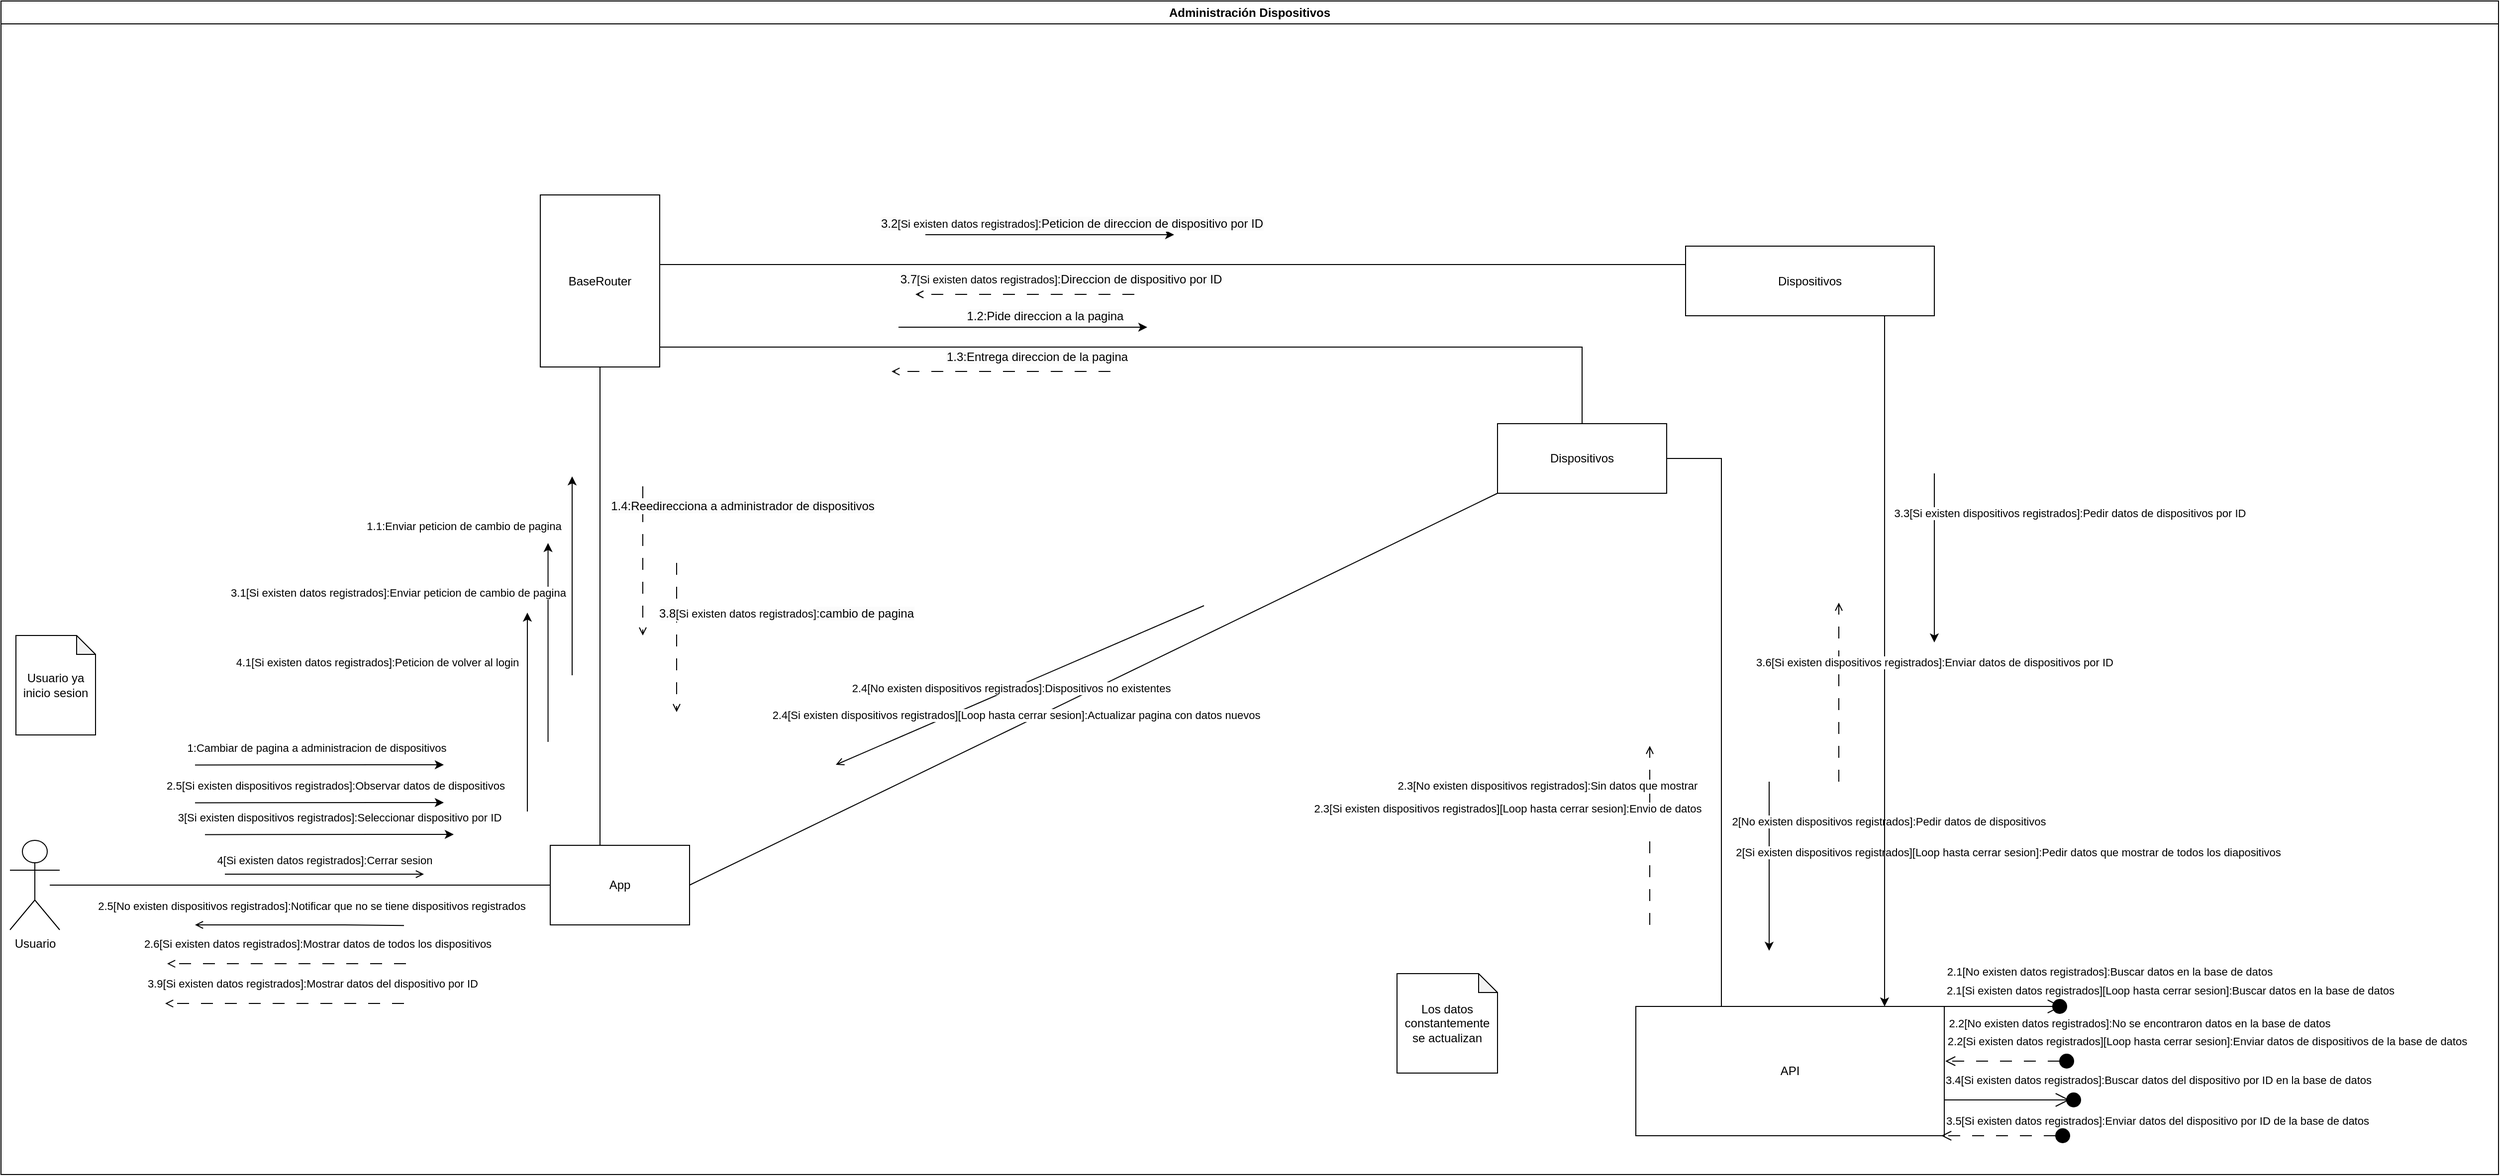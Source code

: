 <mxfile version="24.7.17">
  <diagram name="Página-1" id="HpcF04neRlfk61U_BmMo">
    <mxGraphModel dx="1100" dy="635" grid="1" gridSize="10" guides="1" tooltips="1" connect="1" arrows="1" fold="1" page="1" pageScale="1" pageWidth="827" pageHeight="1169" math="0" shadow="0">
      <root>
        <mxCell id="0" />
        <mxCell id="1" parent="0" />
        <mxCell id="HlTpHQT_LpQZvoVh_AyP-177" value="Administración Dispositivos" style="swimlane;whiteSpace=wrap;html=1;" vertex="1" parent="1">
          <mxGeometry x="80" y="40" width="2510" height="1180" as="geometry" />
        </mxCell>
        <mxCell id="HlTpHQT_LpQZvoVh_AyP-178" style="edgeStyle=orthogonalEdgeStyle;rounded=0;orthogonalLoop=1;jettySize=auto;html=1;entryX=0;entryY=0.5;entryDx=0;entryDy=0;endArrow=none;endFill=0;" edge="1" parent="HlTpHQT_LpQZvoVh_AyP-177" target="HlTpHQT_LpQZvoVh_AyP-183">
          <mxGeometry relative="1" as="geometry">
            <Array as="points">
              <mxPoint x="183" y="889" />
              <mxPoint x="183" y="889" />
            </Array>
            <mxPoint x="49" y="889" as="sourcePoint" />
          </mxGeometry>
        </mxCell>
        <mxCell id="HlTpHQT_LpQZvoVh_AyP-179" value="Usuario" style="shape=umlActor;verticalLabelPosition=bottom;verticalAlign=top;html=1;outlineConnect=0;" vertex="1" parent="HlTpHQT_LpQZvoVh_AyP-177">
          <mxGeometry x="9" y="844" width="50" height="90" as="geometry" />
        </mxCell>
        <mxCell id="HlTpHQT_LpQZvoVh_AyP-180" style="edgeStyle=orthogonalEdgeStyle;rounded=0;orthogonalLoop=1;jettySize=auto;html=1;endArrow=none;endFill=0;" edge="1" parent="HlTpHQT_LpQZvoVh_AyP-177" source="HlTpHQT_LpQZvoVh_AyP-181" target="HlTpHQT_LpQZvoVh_AyP-186">
          <mxGeometry relative="1" as="geometry">
            <Array as="points">
              <mxPoint x="932" y="348" />
              <mxPoint x="932" y="348" />
            </Array>
          </mxGeometry>
        </mxCell>
        <mxCell id="HlTpHQT_LpQZvoVh_AyP-181" value="BaseRouter" style="rounded=0;whiteSpace=wrap;html=1;" vertex="1" parent="HlTpHQT_LpQZvoVh_AyP-177">
          <mxGeometry x="542" y="195" width="120" height="173" as="geometry" />
        </mxCell>
        <mxCell id="HlTpHQT_LpQZvoVh_AyP-182" style="edgeStyle=orthogonalEdgeStyle;rounded=0;orthogonalLoop=1;jettySize=auto;html=1;endArrow=none;endFill=0;" edge="1" parent="HlTpHQT_LpQZvoVh_AyP-177" source="HlTpHQT_LpQZvoVh_AyP-183" target="HlTpHQT_LpQZvoVh_AyP-181">
          <mxGeometry relative="1" as="geometry">
            <Array as="points">
              <mxPoint x="602" y="558" />
              <mxPoint x="602" y="558" />
            </Array>
          </mxGeometry>
        </mxCell>
        <mxCell id="HlTpHQT_LpQZvoVh_AyP-183" value="App" style="rounded=0;whiteSpace=wrap;html=1;" vertex="1" parent="HlTpHQT_LpQZvoVh_AyP-177">
          <mxGeometry x="552" y="849" width="140" height="80" as="geometry" />
        </mxCell>
        <mxCell id="HlTpHQT_LpQZvoVh_AyP-184" value="API" style="rounded=0;whiteSpace=wrap;html=1;" vertex="1" parent="HlTpHQT_LpQZvoVh_AyP-177">
          <mxGeometry x="1643" y="1011" width="310" height="130" as="geometry" />
        </mxCell>
        <mxCell id="HlTpHQT_LpQZvoVh_AyP-185" style="edgeStyle=orthogonalEdgeStyle;rounded=0;orthogonalLoop=1;jettySize=auto;html=1;endArrow=none;endFill=0;" edge="1" parent="HlTpHQT_LpQZvoVh_AyP-177" source="HlTpHQT_LpQZvoVh_AyP-186" target="HlTpHQT_LpQZvoVh_AyP-184">
          <mxGeometry relative="1" as="geometry">
            <Array as="points">
              <mxPoint x="1729" y="878" />
              <mxPoint x="1729" y="878" />
            </Array>
            <mxPoint x="1699" y="748" as="targetPoint" />
          </mxGeometry>
        </mxCell>
        <mxCell id="HlTpHQT_LpQZvoVh_AyP-186" value="Dispositivos" style="rounded=0;whiteSpace=wrap;html=1;" vertex="1" parent="HlTpHQT_LpQZvoVh_AyP-177">
          <mxGeometry x="1504" y="425" width="170" height="70" as="geometry" />
        </mxCell>
        <mxCell id="HlTpHQT_LpQZvoVh_AyP-187" value="" style="endArrow=open;html=1;rounded=0;endFill=0;" edge="1" parent="HlTpHQT_LpQZvoVh_AyP-177">
          <mxGeometry width="50" height="50" relative="1" as="geometry">
            <mxPoint x="405" y="929.59" as="sourcePoint" />
            <mxPoint x="195" y="929" as="targetPoint" />
            <Array as="points">
              <mxPoint x="345" y="929" />
            </Array>
          </mxGeometry>
        </mxCell>
        <mxCell id="HlTpHQT_LpQZvoVh_AyP-188" value="2.5[No existen dispositivos registrados]:Notificar que no se tiene dispositivos registrados" style="edgeLabel;html=1;align=center;verticalAlign=middle;resizable=0;points=[];" vertex="1" connectable="0" parent="HlTpHQT_LpQZvoVh_AyP-187">
          <mxGeometry x="-0.107" y="-2" relative="1" as="geometry">
            <mxPoint x="1" y="-17" as="offset" />
          </mxGeometry>
        </mxCell>
        <mxCell id="HlTpHQT_LpQZvoVh_AyP-189" value="" style="endArrow=classic;html=1;rounded=0;endFill=1;" edge="1" parent="HlTpHQT_LpQZvoVh_AyP-177">
          <mxGeometry width="50" height="50" relative="1" as="geometry">
            <mxPoint x="195" y="806.2" as="sourcePoint" />
            <mxPoint x="445" y="806" as="targetPoint" />
          </mxGeometry>
        </mxCell>
        <mxCell id="HlTpHQT_LpQZvoVh_AyP-190" value="&lt;div&gt;2.5[Si existen dispositivos registrados]:Observar datos de dispositivos&lt;br&gt;&lt;/div&gt;" style="edgeLabel;html=1;align=center;verticalAlign=middle;resizable=0;points=[];" vertex="1" connectable="0" parent="HlTpHQT_LpQZvoVh_AyP-189">
          <mxGeometry x="-0.083" y="-3" relative="1" as="geometry">
            <mxPoint x="26" y="-20" as="offset" />
          </mxGeometry>
        </mxCell>
        <mxCell id="HlTpHQT_LpQZvoVh_AyP-191" value="" style="endArrow=classic;html=1;rounded=0;" edge="1" parent="HlTpHQT_LpQZvoVh_AyP-177">
          <mxGeometry width="50" height="50" relative="1" as="geometry">
            <mxPoint x="574" y="678" as="sourcePoint" />
            <mxPoint x="574" y="478" as="targetPoint" />
          </mxGeometry>
        </mxCell>
        <mxCell id="HlTpHQT_LpQZvoVh_AyP-192" value="&lt;div&gt;1.1:Enviar peticion de cambio de pagina&lt;/div&gt;" style="edgeLabel;html=1;align=center;verticalAlign=middle;resizable=0;points=[];" vertex="1" connectable="0" parent="HlTpHQT_LpQZvoVh_AyP-191">
          <mxGeometry x="0.001" y="2" relative="1" as="geometry">
            <mxPoint x="-107" y="-50" as="offset" />
          </mxGeometry>
        </mxCell>
        <mxCell id="HlTpHQT_LpQZvoVh_AyP-193" value="" style="endArrow=classic;html=1;rounded=0;" edge="1" parent="HlTpHQT_LpQZvoVh_AyP-177">
          <mxGeometry width="50" height="50" relative="1" as="geometry">
            <mxPoint x="902" y="328" as="sourcePoint" />
            <mxPoint x="1152" y="328" as="targetPoint" />
          </mxGeometry>
        </mxCell>
        <mxCell id="HlTpHQT_LpQZvoVh_AyP-194" value="&lt;span style=&quot;font-size: 12px; background-color: rgb(251, 251, 251);&quot;&gt;1.2:Pide direccion a la pagina&lt;/span&gt;" style="edgeLabel;html=1;align=center;verticalAlign=middle;resizable=0;points=[];" vertex="1" connectable="0" parent="HlTpHQT_LpQZvoVh_AyP-193">
          <mxGeometry x="0.563" y="-2" relative="1" as="geometry">
            <mxPoint x="-49" y="-13" as="offset" />
          </mxGeometry>
        </mxCell>
        <mxCell id="HlTpHQT_LpQZvoVh_AyP-195" value="" style="endArrow=classic;html=1;rounded=0;" edge="1" parent="HlTpHQT_LpQZvoVh_AyP-177">
          <mxGeometry width="50" height="50" relative="1" as="geometry">
            <mxPoint x="1777" y="785" as="sourcePoint" />
            <mxPoint x="1777" y="955" as="targetPoint" />
            <Array as="points" />
          </mxGeometry>
        </mxCell>
        <mxCell id="HlTpHQT_LpQZvoVh_AyP-196" value="2[No existen dispositivos registrados]:Pedir datos de dispositivos" style="edgeLabel;html=1;align=center;verticalAlign=middle;resizable=0;points=[];" vertex="1" connectable="0" parent="HlTpHQT_LpQZvoVh_AyP-195">
          <mxGeometry x="0.174" y="2" relative="1" as="geometry">
            <mxPoint x="118" y="-60" as="offset" />
          </mxGeometry>
        </mxCell>
        <mxCell id="HlTpHQT_LpQZvoVh_AyP-197" value="2[Si existen dispositivos registrados][Loop hasta cerrar sesion]:Pedir datos que mostrar de todos los diapositivos" style="edgeLabel;html=1;align=center;verticalAlign=middle;resizable=0;points=[];" vertex="1" connectable="0" parent="HlTpHQT_LpQZvoVh_AyP-195">
          <mxGeometry x="0.051" y="3" relative="1" as="geometry">
            <mxPoint x="237" y="-19" as="offset" />
          </mxGeometry>
        </mxCell>
        <mxCell id="HlTpHQT_LpQZvoVh_AyP-198" value="" style="endArrow=open;html=1;rounded=0;endFill=0;dashed=1;dashPattern=12 12;" edge="1" parent="HlTpHQT_LpQZvoVh_AyP-177">
          <mxGeometry width="50" height="50" relative="1" as="geometry">
            <mxPoint x="1657" y="929" as="sourcePoint" />
            <mxPoint x="1657" y="749" as="targetPoint" />
          </mxGeometry>
        </mxCell>
        <mxCell id="HlTpHQT_LpQZvoVh_AyP-199" value="2.3[No existen dispositivos registrados]:Sin datos que mostrar" style="edgeLabel;html=1;align=center;verticalAlign=middle;resizable=0;points=[];" vertex="1" connectable="0" parent="HlTpHQT_LpQZvoVh_AyP-198">
          <mxGeometry x="0.335" relative="1" as="geometry">
            <mxPoint x="-103" y="-20" as="offset" />
          </mxGeometry>
        </mxCell>
        <mxCell id="HlTpHQT_LpQZvoVh_AyP-200" value="&lt;div&gt;2.3[Si existen dispositivos registrados][Loop hasta cerrar sesion]:Envio de datos&lt;br&gt;&lt;/div&gt;&lt;div&gt;&lt;br&gt;&lt;/div&gt;" style="edgeLabel;html=1;align=center;verticalAlign=middle;resizable=0;points=[];" vertex="1" connectable="0" parent="HlTpHQT_LpQZvoVh_AyP-198">
          <mxGeometry x="-0.407" y="3" relative="1" as="geometry">
            <mxPoint x="-140" y="-57" as="offset" />
          </mxGeometry>
        </mxCell>
        <mxCell id="HlTpHQT_LpQZvoVh_AyP-201" value="" style="endArrow=open;html=1;rounded=0;endFill=0;dashed=1;dashPattern=12 12;" edge="1" parent="HlTpHQT_LpQZvoVh_AyP-177">
          <mxGeometry width="50" height="50" relative="1" as="geometry">
            <mxPoint x="1115" y="372.52" as="sourcePoint" />
            <mxPoint x="895" y="372.52" as="targetPoint" />
          </mxGeometry>
        </mxCell>
        <mxCell id="HlTpHQT_LpQZvoVh_AyP-202" value="&lt;span style=&quot;font-size: 12px; background-color: rgb(251, 251, 251);&quot;&gt;1.3:Entrega direccion de la pagina&lt;/span&gt;" style="edgeLabel;html=1;align=center;verticalAlign=middle;resizable=0;points=[];" vertex="1" connectable="0" parent="HlTpHQT_LpQZvoVh_AyP-201">
          <mxGeometry x="0.103" y="-5" relative="1" as="geometry">
            <mxPoint x="47" y="-10" as="offset" />
          </mxGeometry>
        </mxCell>
        <mxCell id="HlTpHQT_LpQZvoVh_AyP-203" value="" style="endArrow=none;html=1;rounded=0;entryX=0;entryY=1;entryDx=0;entryDy=0;exitX=1;exitY=0.5;exitDx=0;exitDy=0;endFill=0;" edge="1" parent="HlTpHQT_LpQZvoVh_AyP-177" source="HlTpHQT_LpQZvoVh_AyP-183" target="HlTpHQT_LpQZvoVh_AyP-186">
          <mxGeometry width="50" height="50" relative="1" as="geometry">
            <mxPoint x="732" y="648" as="sourcePoint" />
            <mxPoint x="912" y="538" as="targetPoint" />
          </mxGeometry>
        </mxCell>
        <mxCell id="HlTpHQT_LpQZvoVh_AyP-204" value="" style="endArrow=open;html=1;rounded=0;endFill=0;" edge="1" parent="HlTpHQT_LpQZvoVh_AyP-177">
          <mxGeometry width="50" height="50" relative="1" as="geometry">
            <mxPoint x="1209" y="608" as="sourcePoint" />
            <mxPoint x="839" y="768" as="targetPoint" />
          </mxGeometry>
        </mxCell>
        <mxCell id="HlTpHQT_LpQZvoVh_AyP-205" value="&lt;div&gt;2.4[Si existen dispositivos registrados][Loop hasta cerrar sesion]:Actualizar pagina con datos nuevos&lt;br&gt;&lt;/div&gt;" style="edgeLabel;html=1;align=center;verticalAlign=middle;resizable=0;points=[];" vertex="1" connectable="0" parent="HlTpHQT_LpQZvoVh_AyP-204">
          <mxGeometry x="0.253" y="-2" relative="1" as="geometry">
            <mxPoint x="43" y="11" as="offset" />
          </mxGeometry>
        </mxCell>
        <mxCell id="HlTpHQT_LpQZvoVh_AyP-206" value="2.4[No existen dispositivos registrados]:Dispositivos no existentes" style="edgeLabel;html=1;align=center;verticalAlign=middle;resizable=0;points=[];" vertex="1" connectable="0" parent="HlTpHQT_LpQZvoVh_AyP-204">
          <mxGeometry x="0.048" y="-1" relative="1" as="geometry">
            <mxPoint as="offset" />
          </mxGeometry>
        </mxCell>
        <mxCell id="HlTpHQT_LpQZvoVh_AyP-207" value="" style="endArrow=open;html=1;rounded=0;endFill=0;dashed=1;dashPattern=12 12;" edge="1" parent="HlTpHQT_LpQZvoVh_AyP-177">
          <mxGeometry width="50" height="50" relative="1" as="geometry">
            <mxPoint x="407" y="968.05" as="sourcePoint" />
            <mxPoint x="167" y="968.05" as="targetPoint" />
          </mxGeometry>
        </mxCell>
        <mxCell id="HlTpHQT_LpQZvoVh_AyP-208" value="&lt;div&gt;2.6[Si existen datos registrados]:Mostrar datos de todos los dispositivos&lt;br&gt;&lt;/div&gt;" style="edgeLabel;html=1;align=center;verticalAlign=middle;resizable=0;points=[];" vertex="1" connectable="0" parent="HlTpHQT_LpQZvoVh_AyP-207">
          <mxGeometry x="0.487" y="-5" relative="1" as="geometry">
            <mxPoint x="89" y="-15" as="offset" />
          </mxGeometry>
        </mxCell>
        <mxCell id="HlTpHQT_LpQZvoVh_AyP-209" value="2.2[Si existen datos registrados][Loop hasta cerrar sesion]:Enviar datos de dispositivos de la base de datos" style="html=1;verticalAlign=bottom;startArrow=circle;startFill=1;endArrow=open;startSize=6;endSize=8;curved=0;rounded=0;dashed=1;dashPattern=12 12;entryX=1;entryY=0;entryDx=0;entryDy=5;entryPerimeter=0;" edge="1" parent="HlTpHQT_LpQZvoVh_AyP-177">
          <mxGeometry x="-1" y="-133" width="80" relative="1" as="geometry">
            <mxPoint x="2084" y="1066" as="sourcePoint" />
            <mxPoint x="1954" y="1066" as="targetPoint" />
            <mxPoint x="133" y="122" as="offset" />
          </mxGeometry>
        </mxCell>
        <mxCell id="HlTpHQT_LpQZvoVh_AyP-210" value="2.2[No existen datos registrados]:No se encontraron datos en la base de datos" style="edgeLabel;html=1;align=center;verticalAlign=middle;resizable=0;points=[];" vertex="1" connectable="0" parent="HlTpHQT_LpQZvoVh_AyP-209">
          <mxGeometry x="-0.6" relative="1" as="geometry">
            <mxPoint x="91" y="-38" as="offset" />
          </mxGeometry>
        </mxCell>
        <mxCell id="HlTpHQT_LpQZvoVh_AyP-211" value="Usuario ya inicio sesion" style="shape=note;whiteSpace=wrap;html=1;backgroundOutline=1;darkOpacity=0.05;size=19;" vertex="1" parent="HlTpHQT_LpQZvoVh_AyP-177">
          <mxGeometry x="15" y="638" width="80" height="100" as="geometry" />
        </mxCell>
        <mxCell id="HlTpHQT_LpQZvoVh_AyP-212" value="Los datos constantemente se actualizan" style="shape=note;whiteSpace=wrap;html=1;backgroundOutline=1;darkOpacity=0.05;size=19;" vertex="1" parent="HlTpHQT_LpQZvoVh_AyP-177">
          <mxGeometry x="1403" y="978" width="101" height="100" as="geometry" />
        </mxCell>
        <mxCell id="HlTpHQT_LpQZvoVh_AyP-213" value="" style="endArrow=open;html=1;rounded=0;endFill=0;" edge="1" parent="HlTpHQT_LpQZvoVh_AyP-177">
          <mxGeometry width="50" height="50" relative="1" as="geometry">
            <mxPoint x="225" y="878.0" as="sourcePoint" />
            <mxPoint x="425" y="878.0" as="targetPoint" />
          </mxGeometry>
        </mxCell>
        <mxCell id="HlTpHQT_LpQZvoVh_AyP-214" value="&lt;div&gt;4[Si existen datos registrados]:Cerrar sesion&lt;br&gt;&lt;/div&gt;" style="edgeLabel;html=1;align=center;verticalAlign=middle;resizable=0;points=[];" vertex="1" connectable="0" parent="HlTpHQT_LpQZvoVh_AyP-213">
          <mxGeometry x="-0.107" y="-2" relative="1" as="geometry">
            <mxPoint x="10" y="-16" as="offset" />
          </mxGeometry>
        </mxCell>
        <mxCell id="HlTpHQT_LpQZvoVh_AyP-215" value="" style="group" vertex="1" connectable="0" parent="HlTpHQT_LpQZvoVh_AyP-177">
          <mxGeometry x="1959" y="1011" width="120" as="geometry" />
        </mxCell>
        <mxCell id="HlTpHQT_LpQZvoVh_AyP-216" value="" style="endArrow=open;endFill=1;endSize=12;html=1;rounded=0;" edge="1" parent="HlTpHQT_LpQZvoVh_AyP-215">
          <mxGeometry width="160" relative="1" as="geometry">
            <mxPoint as="sourcePoint" />
            <mxPoint x="112" as="targetPoint" />
          </mxGeometry>
        </mxCell>
        <mxCell id="HlTpHQT_LpQZvoVh_AyP-217" value="2.1[Si existen datos registrados][Loop hasta cerrar sesion]:Buscar datos en la base de datos" style="edgeLabel;html=1;align=center;verticalAlign=middle;resizable=0;points=[];" vertex="1" connectable="0" parent="HlTpHQT_LpQZvoVh_AyP-216">
          <mxGeometry x="0.649" y="-1" relative="1" as="geometry">
            <mxPoint x="128" y="-17" as="offset" />
          </mxGeometry>
        </mxCell>
        <mxCell id="HlTpHQT_LpQZvoVh_AyP-218" value="2.1[No existen datos registrados]:Buscar datos en la base de datos" style="html=1;verticalAlign=bottom;startArrow=none;startFill=0;endArrow=oval;curved=0;rounded=0;endFill=1;targetPerimeterSpacing=2;endSize=14;" edge="1" parent="HlTpHQT_LpQZvoVh_AyP-215">
          <mxGeometry x="1" y="56" width="80" relative="1" as="geometry">
            <mxPoint x="-10" as="sourcePoint" />
            <mxPoint x="110" as="targetPoint" />
            <mxPoint x="50" y="30" as="offset" />
            <Array as="points">
              <mxPoint x="46" />
            </Array>
          </mxGeometry>
        </mxCell>
        <mxCell id="HlTpHQT_LpQZvoVh_AyP-219" value="3.5[Si existen datos registrados]:Enviar datos del dispositivo por ID de la base de datos" style="html=1;verticalAlign=bottom;startArrow=circle;startFill=1;endArrow=open;startSize=6;endSize=8;curved=0;rounded=0;dashed=1;dashPattern=12 12;entryX=1;entryY=0;entryDx=0;entryDy=5;entryPerimeter=0;" edge="1" parent="HlTpHQT_LpQZvoVh_AyP-177">
          <mxGeometry x="-1" y="-87" width="80" relative="1" as="geometry">
            <mxPoint x="2080" y="1141" as="sourcePoint" />
            <mxPoint x="1950" y="1141" as="targetPoint" />
            <mxPoint x="87" y="81" as="offset" />
          </mxGeometry>
        </mxCell>
        <mxCell id="HlTpHQT_LpQZvoVh_AyP-220" value="" style="endArrow=classic;html=1;rounded=0;endFill=1;" edge="1" parent="HlTpHQT_LpQZvoVh_AyP-177">
          <mxGeometry width="50" height="50" relative="1" as="geometry">
            <mxPoint x="195" y="768.2" as="sourcePoint" />
            <mxPoint x="445" y="768" as="targetPoint" />
          </mxGeometry>
        </mxCell>
        <mxCell id="HlTpHQT_LpQZvoVh_AyP-221" value="1:Cambiar de pagina a administracion de dispositivos" style="edgeLabel;html=1;align=center;verticalAlign=middle;resizable=0;points=[];" vertex="1" connectable="0" parent="HlTpHQT_LpQZvoVh_AyP-220">
          <mxGeometry x="-0.083" y="-3" relative="1" as="geometry">
            <mxPoint x="7" y="-20" as="offset" />
          </mxGeometry>
        </mxCell>
        <mxCell id="HlTpHQT_LpQZvoVh_AyP-222" value="" style="endArrow=open;html=1;rounded=0;endFill=0;dashed=1;dashPattern=12 12;" edge="1" parent="HlTpHQT_LpQZvoVh_AyP-177">
          <mxGeometry width="50" height="50" relative="1" as="geometry">
            <mxPoint x="405" y="1008.05" as="sourcePoint" />
            <mxPoint x="165" y="1008.05" as="targetPoint" />
          </mxGeometry>
        </mxCell>
        <mxCell id="HlTpHQT_LpQZvoVh_AyP-223" value="&lt;div&gt;3.9[Si existen datos registrados]:Mostrar datos del dispositivo por ID&lt;br&gt;&lt;/div&gt;" style="edgeLabel;html=1;align=center;verticalAlign=middle;resizable=0;points=[];" vertex="1" connectable="0" parent="HlTpHQT_LpQZvoVh_AyP-222">
          <mxGeometry x="0.487" y="-5" relative="1" as="geometry">
            <mxPoint x="86" y="-15" as="offset" />
          </mxGeometry>
        </mxCell>
        <mxCell id="HlTpHQT_LpQZvoVh_AyP-224" value="" style="endArrow=classic;html=1;rounded=0;endFill=1;" edge="1" parent="HlTpHQT_LpQZvoVh_AyP-177">
          <mxGeometry width="50" height="50" relative="1" as="geometry">
            <mxPoint x="205" y="838.2" as="sourcePoint" />
            <mxPoint x="455" y="838" as="targetPoint" />
          </mxGeometry>
        </mxCell>
        <mxCell id="HlTpHQT_LpQZvoVh_AyP-225" value="&lt;div&gt;3[Si existen dispositivos registrados]:Seleccionar dispositivo por ID&lt;br&gt;&lt;/div&gt;" style="edgeLabel;html=1;align=center;verticalAlign=middle;resizable=0;points=[];" vertex="1" connectable="0" parent="HlTpHQT_LpQZvoVh_AyP-224">
          <mxGeometry x="-0.083" y="-3" relative="1" as="geometry">
            <mxPoint x="20" y="-20" as="offset" />
          </mxGeometry>
        </mxCell>
        <mxCell id="HlTpHQT_LpQZvoVh_AyP-226" value="" style="endArrow=open;html=1;rounded=0;endFill=0;dashed=1;dashPattern=12 12;" edge="1" parent="HlTpHQT_LpQZvoVh_AyP-177">
          <mxGeometry width="50" height="50" relative="1" as="geometry">
            <mxPoint x="645" y="488" as="sourcePoint" />
            <mxPoint x="645" y="638" as="targetPoint" />
          </mxGeometry>
        </mxCell>
        <mxCell id="HlTpHQT_LpQZvoVh_AyP-227" value="&lt;span style=&quot;font-size: 12px; background-color: rgb(251, 251, 251);&quot;&gt;1.4:Reedirecciona a administrador de dispositivos&lt;/span&gt;" style="edgeLabel;html=1;align=center;verticalAlign=middle;resizable=0;points=[];" vertex="1" connectable="0" parent="HlTpHQT_LpQZvoVh_AyP-226">
          <mxGeometry x="0.103" y="-5" relative="1" as="geometry">
            <mxPoint x="105" y="-63" as="offset" />
          </mxGeometry>
        </mxCell>
        <mxCell id="HlTpHQT_LpQZvoVh_AyP-228" style="edgeStyle=orthogonalEdgeStyle;rounded=0;orthogonalLoop=1;jettySize=auto;html=1;endArrow=none;endFill=0;" edge="1" parent="HlTpHQT_LpQZvoVh_AyP-177" source="HlTpHQT_LpQZvoVh_AyP-230" target="HlTpHQT_LpQZvoVh_AyP-181">
          <mxGeometry relative="1" as="geometry">
            <Array as="points">
              <mxPoint x="1265" y="265" />
              <mxPoint x="1265" y="265" />
            </Array>
          </mxGeometry>
        </mxCell>
        <mxCell id="HlTpHQT_LpQZvoVh_AyP-229" style="edgeStyle=orthogonalEdgeStyle;rounded=0;orthogonalLoop=1;jettySize=auto;html=1;" edge="1" parent="HlTpHQT_LpQZvoVh_AyP-177" source="HlTpHQT_LpQZvoVh_AyP-230" target="HlTpHQT_LpQZvoVh_AyP-184">
          <mxGeometry relative="1" as="geometry">
            <Array as="points">
              <mxPoint x="1893" y="495" />
              <mxPoint x="1893" y="495" />
            </Array>
          </mxGeometry>
        </mxCell>
        <mxCell id="HlTpHQT_LpQZvoVh_AyP-230" value="Dispositivos" style="rounded=0;whiteSpace=wrap;html=1;" vertex="1" parent="HlTpHQT_LpQZvoVh_AyP-177">
          <mxGeometry x="1693" y="246.5" width="250" height="70" as="geometry" />
        </mxCell>
        <mxCell id="HlTpHQT_LpQZvoVh_AyP-231" value="" style="html=1;verticalAlign=bottom;startArrow=none;startFill=0;endArrow=oval;curved=0;rounded=0;endFill=1;targetPerimeterSpacing=2;endSize=14;" edge="1" parent="HlTpHQT_LpQZvoVh_AyP-177">
          <mxGeometry x="1" y="64" width="80" relative="1" as="geometry">
            <mxPoint x="1952.997" y="1105" as="sourcePoint" />
            <mxPoint x="2083" y="1105" as="targetPoint" />
            <mxPoint x="50" y="24" as="offset" />
            <Array as="points">
              <mxPoint x="2002.463" y="1105" />
            </Array>
          </mxGeometry>
        </mxCell>
        <mxCell id="HlTpHQT_LpQZvoVh_AyP-232" value="" style="endArrow=classic;html=1;rounded=0;" edge="1" parent="HlTpHQT_LpQZvoVh_AyP-177">
          <mxGeometry width="50" height="50" relative="1" as="geometry">
            <mxPoint x="549.78" y="745" as="sourcePoint" />
            <mxPoint x="549.78" y="545" as="targetPoint" />
          </mxGeometry>
        </mxCell>
        <mxCell id="HlTpHQT_LpQZvoVh_AyP-233" value="&lt;div&gt;3.1[Si existen datos registrados]:Enviar peticion de cambio de pagina&lt;/div&gt;" style="edgeLabel;html=1;align=center;verticalAlign=middle;resizable=0;points=[];" vertex="1" connectable="0" parent="HlTpHQT_LpQZvoVh_AyP-232">
          <mxGeometry x="0.001" y="2" relative="1" as="geometry">
            <mxPoint x="-149" y="-50" as="offset" />
          </mxGeometry>
        </mxCell>
        <mxCell id="HlTpHQT_LpQZvoVh_AyP-234" value="" style="endArrow=classic;html=1;rounded=0;" edge="1" parent="HlTpHQT_LpQZvoVh_AyP-177">
          <mxGeometry width="50" height="50" relative="1" as="geometry">
            <mxPoint x="929" y="235" as="sourcePoint" />
            <mxPoint x="1179" y="235" as="targetPoint" />
          </mxGeometry>
        </mxCell>
        <mxCell id="HlTpHQT_LpQZvoVh_AyP-235" value="&lt;span style=&quot;font-size: 12px; background-color: rgb(251, 251, 251);&quot;&gt;3.2&lt;/span&gt;[Si existen datos registrados]&lt;span style=&quot;font-size: 12px; background-color: rgb(251, 251, 251);&quot;&gt;:Peticion de direccion de dispositivo por ID&lt;/span&gt;" style="edgeLabel;html=1;align=center;verticalAlign=middle;resizable=0;points=[];" vertex="1" connectable="0" parent="HlTpHQT_LpQZvoVh_AyP-234">
          <mxGeometry x="0.563" y="-2" relative="1" as="geometry">
            <mxPoint x="-49" y="-13" as="offset" />
          </mxGeometry>
        </mxCell>
        <mxCell id="HlTpHQT_LpQZvoVh_AyP-236" value="" style="endArrow=classic;html=1;rounded=0;" edge="1" parent="HlTpHQT_LpQZvoVh_AyP-177">
          <mxGeometry width="50" height="50" relative="1" as="geometry">
            <mxPoint x="1943" y="475" as="sourcePoint" />
            <mxPoint x="1943" y="645" as="targetPoint" />
            <Array as="points" />
          </mxGeometry>
        </mxCell>
        <mxCell id="HlTpHQT_LpQZvoVh_AyP-237" value="3.3[Si existen dispositivos registrados]:Pedir datos de dispositivos por ID" style="edgeLabel;html=1;align=center;verticalAlign=middle;resizable=0;points=[];" vertex="1" connectable="0" parent="HlTpHQT_LpQZvoVh_AyP-236">
          <mxGeometry x="0.174" y="2" relative="1" as="geometry">
            <mxPoint x="134" y="-60" as="offset" />
          </mxGeometry>
        </mxCell>
        <mxCell id="HlTpHQT_LpQZvoVh_AyP-238" value="" style="endArrow=open;endFill=1;endSize=12;html=1;rounded=0;" edge="1" parent="HlTpHQT_LpQZvoVh_AyP-177">
          <mxGeometry width="160" relative="1" as="geometry">
            <mxPoint x="1980.07" y="1105" as="sourcePoint" />
            <mxPoint x="2079.003" y="1105" as="targetPoint" />
          </mxGeometry>
        </mxCell>
        <mxCell id="HlTpHQT_LpQZvoVh_AyP-239" value="3.4[Si existen datos registrados]:Buscar datos del dispositivo por ID en la base de datos" style="edgeLabel;html=1;align=center;verticalAlign=middle;resizable=0;points=[];" vertex="1" connectable="0" parent="HlTpHQT_LpQZvoVh_AyP-238">
          <mxGeometry x="0.649" y="-1" relative="1" as="geometry">
            <mxPoint x="106" y="-21" as="offset" />
          </mxGeometry>
        </mxCell>
        <mxCell id="HlTpHQT_LpQZvoVh_AyP-240" value="" style="endArrow=open;html=1;rounded=0;endFill=0;dashed=1;dashPattern=12 12;" edge="1" parent="HlTpHQT_LpQZvoVh_AyP-177">
          <mxGeometry width="50" height="50" relative="1" as="geometry">
            <mxPoint x="1847" y="785" as="sourcePoint" />
            <mxPoint x="1847" y="605" as="targetPoint" />
          </mxGeometry>
        </mxCell>
        <mxCell id="HlTpHQT_LpQZvoVh_AyP-241" value="&lt;div&gt;3.6[Si existen dispositivos registrados]:Enviar datos de dispositivos por ID&lt;/div&gt;" style="edgeLabel;html=1;align=center;verticalAlign=middle;resizable=0;points=[];" vertex="1" connectable="0" parent="HlTpHQT_LpQZvoVh_AyP-240">
          <mxGeometry x="-0.407" y="3" relative="1" as="geometry">
            <mxPoint x="99" y="-67" as="offset" />
          </mxGeometry>
        </mxCell>
        <mxCell id="HlTpHQT_LpQZvoVh_AyP-242" value="" style="endArrow=open;html=1;rounded=0;endFill=0;dashed=1;dashPattern=12 12;" edge="1" parent="HlTpHQT_LpQZvoVh_AyP-177">
          <mxGeometry width="50" height="50" relative="1" as="geometry">
            <mxPoint x="1139" y="295" as="sourcePoint" />
            <mxPoint x="919" y="295" as="targetPoint" />
          </mxGeometry>
        </mxCell>
        <mxCell id="HlTpHQT_LpQZvoVh_AyP-243" value="&lt;span style=&quot;font-size: 12px; background-color: rgb(251, 251, 251);&quot;&gt;3.7&lt;/span&gt;[Si existen datos registrados]&lt;span style=&quot;font-size: 12px; background-color: rgb(251, 251, 251);&quot;&gt;:Direccion de dispositivo por ID&lt;/span&gt;" style="edgeLabel;html=1;align=center;verticalAlign=middle;resizable=0;points=[];" vertex="1" connectable="0" parent="HlTpHQT_LpQZvoVh_AyP-242">
          <mxGeometry x="0.103" y="-5" relative="1" as="geometry">
            <mxPoint x="47" y="-10" as="offset" />
          </mxGeometry>
        </mxCell>
        <mxCell id="HlTpHQT_LpQZvoVh_AyP-244" value="" style="endArrow=open;html=1;rounded=0;endFill=0;dashed=1;dashPattern=12 12;" edge="1" parent="HlTpHQT_LpQZvoVh_AyP-177">
          <mxGeometry width="50" height="50" relative="1" as="geometry">
            <mxPoint x="679" y="565" as="sourcePoint" />
            <mxPoint x="679" y="715" as="targetPoint" />
          </mxGeometry>
        </mxCell>
        <mxCell id="HlTpHQT_LpQZvoVh_AyP-245" value="&lt;span style=&quot;font-size: 12px; background-color: rgb(251, 251, 251);&quot;&gt;3.8&lt;/span&gt;[Si existen datos registrados]&lt;span style=&quot;font-size: 12px; background-color: rgb(251, 251, 251);&quot;&gt;:cambio de pagina&lt;/span&gt;" style="edgeLabel;html=1;align=center;verticalAlign=middle;resizable=0;points=[];" vertex="1" connectable="0" parent="HlTpHQT_LpQZvoVh_AyP-244">
          <mxGeometry x="0.103" y="-5" relative="1" as="geometry">
            <mxPoint x="115" y="-32" as="offset" />
          </mxGeometry>
        </mxCell>
        <mxCell id="HlTpHQT_LpQZvoVh_AyP-246" value="" style="endArrow=classic;html=1;rounded=0;" edge="1" parent="HlTpHQT_LpQZvoVh_AyP-177">
          <mxGeometry width="50" height="50" relative="1" as="geometry">
            <mxPoint x="529" y="815" as="sourcePoint" />
            <mxPoint x="529" y="615" as="targetPoint" />
          </mxGeometry>
        </mxCell>
        <mxCell id="HlTpHQT_LpQZvoVh_AyP-247" value="&lt;div&gt;4.1[Si existen datos registrados]:Peticion de volver al login&lt;/div&gt;" style="edgeLabel;html=1;align=center;verticalAlign=middle;resizable=0;points=[];" vertex="1" connectable="0" parent="HlTpHQT_LpQZvoVh_AyP-246">
          <mxGeometry x="0.001" y="2" relative="1" as="geometry">
            <mxPoint x="-149" y="-50" as="offset" />
          </mxGeometry>
        </mxCell>
      </root>
    </mxGraphModel>
  </diagram>
</mxfile>

